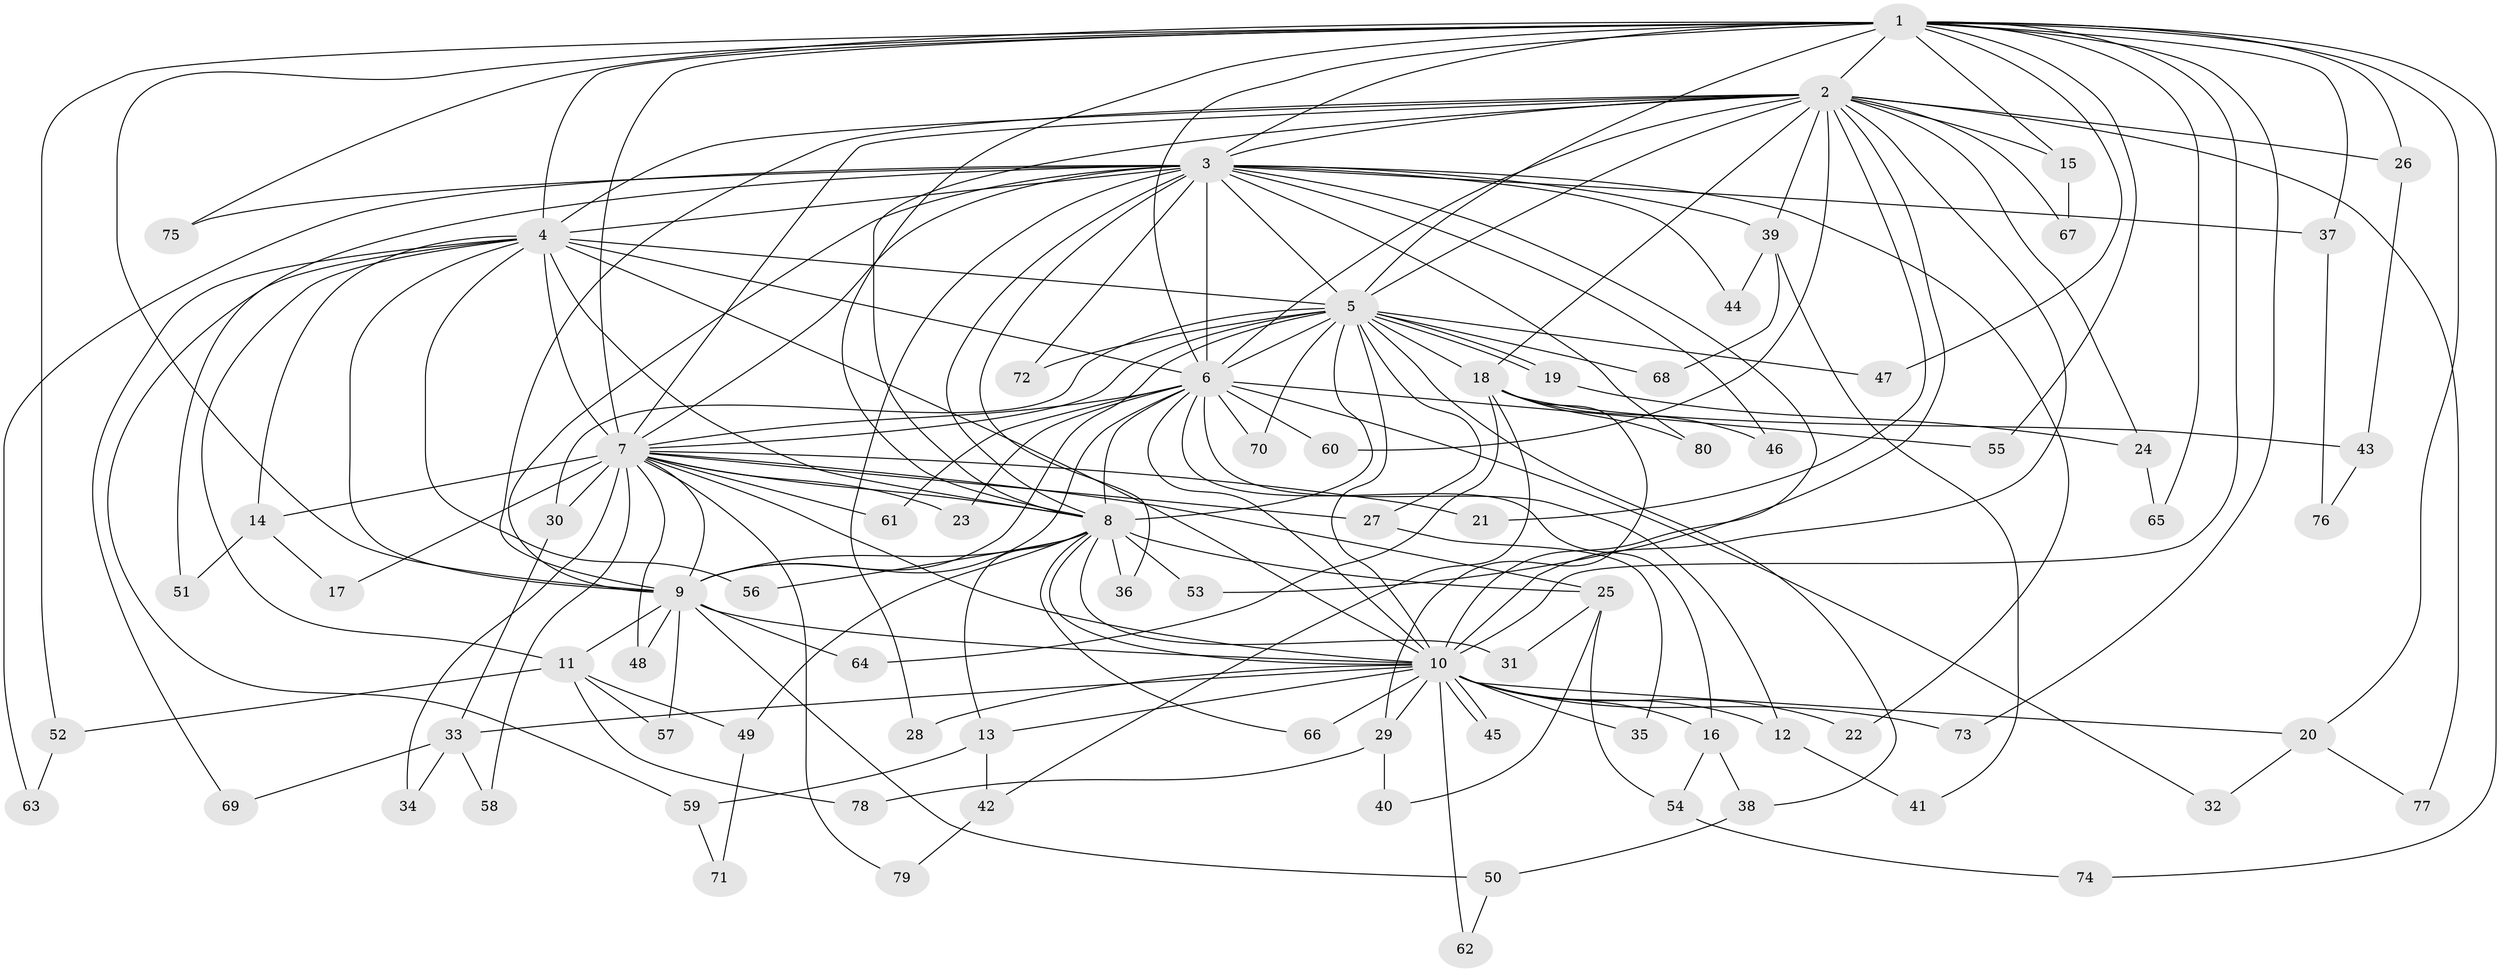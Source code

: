 // Generated by graph-tools (version 1.1) at 2025/25/03/09/25 03:25:50]
// undirected, 80 vertices, 185 edges
graph export_dot {
graph [start="1"]
  node [color=gray90,style=filled];
  1;
  2;
  3;
  4;
  5;
  6;
  7;
  8;
  9;
  10;
  11;
  12;
  13;
  14;
  15;
  16;
  17;
  18;
  19;
  20;
  21;
  22;
  23;
  24;
  25;
  26;
  27;
  28;
  29;
  30;
  31;
  32;
  33;
  34;
  35;
  36;
  37;
  38;
  39;
  40;
  41;
  42;
  43;
  44;
  45;
  46;
  47;
  48;
  49;
  50;
  51;
  52;
  53;
  54;
  55;
  56;
  57;
  58;
  59;
  60;
  61;
  62;
  63;
  64;
  65;
  66;
  67;
  68;
  69;
  70;
  71;
  72;
  73;
  74;
  75;
  76;
  77;
  78;
  79;
  80;
  1 -- 2;
  1 -- 3;
  1 -- 4;
  1 -- 5;
  1 -- 6;
  1 -- 7;
  1 -- 8;
  1 -- 9;
  1 -- 10;
  1 -- 15;
  1 -- 20;
  1 -- 26;
  1 -- 37;
  1 -- 47;
  1 -- 52;
  1 -- 55;
  1 -- 65;
  1 -- 73;
  1 -- 74;
  1 -- 75;
  2 -- 3;
  2 -- 4;
  2 -- 5;
  2 -- 6;
  2 -- 7;
  2 -- 8;
  2 -- 9;
  2 -- 10;
  2 -- 15;
  2 -- 18;
  2 -- 21;
  2 -- 24;
  2 -- 26;
  2 -- 39;
  2 -- 53;
  2 -- 60;
  2 -- 67;
  2 -- 77;
  3 -- 4;
  3 -- 5;
  3 -- 6;
  3 -- 7;
  3 -- 8;
  3 -- 9;
  3 -- 10;
  3 -- 22;
  3 -- 28;
  3 -- 36;
  3 -- 37;
  3 -- 39;
  3 -- 44;
  3 -- 46;
  3 -- 51;
  3 -- 63;
  3 -- 72;
  3 -- 75;
  3 -- 80;
  4 -- 5;
  4 -- 6;
  4 -- 7;
  4 -- 8;
  4 -- 9;
  4 -- 10;
  4 -- 11;
  4 -- 14;
  4 -- 56;
  4 -- 59;
  4 -- 69;
  5 -- 6;
  5 -- 7;
  5 -- 8;
  5 -- 9;
  5 -- 10;
  5 -- 18;
  5 -- 19;
  5 -- 19;
  5 -- 27;
  5 -- 30;
  5 -- 38;
  5 -- 47;
  5 -- 68;
  5 -- 70;
  5 -- 72;
  6 -- 7;
  6 -- 8;
  6 -- 9;
  6 -- 10;
  6 -- 12;
  6 -- 16;
  6 -- 23;
  6 -- 32;
  6 -- 55;
  6 -- 60;
  6 -- 61;
  6 -- 70;
  7 -- 8;
  7 -- 9;
  7 -- 10;
  7 -- 14;
  7 -- 17;
  7 -- 21;
  7 -- 23;
  7 -- 25;
  7 -- 27;
  7 -- 30;
  7 -- 34;
  7 -- 48;
  7 -- 58;
  7 -- 61;
  7 -- 79;
  8 -- 9;
  8 -- 10;
  8 -- 13;
  8 -- 25;
  8 -- 31;
  8 -- 36;
  8 -- 49;
  8 -- 53;
  8 -- 56;
  8 -- 66;
  9 -- 10;
  9 -- 11;
  9 -- 48;
  9 -- 50;
  9 -- 57;
  9 -- 64;
  10 -- 12;
  10 -- 13;
  10 -- 16;
  10 -- 20;
  10 -- 22;
  10 -- 28;
  10 -- 29;
  10 -- 33;
  10 -- 35;
  10 -- 45;
  10 -- 45;
  10 -- 62;
  10 -- 66;
  10 -- 73;
  11 -- 49;
  11 -- 52;
  11 -- 57;
  11 -- 78;
  12 -- 41;
  13 -- 42;
  13 -- 59;
  14 -- 17;
  14 -- 51;
  15 -- 67;
  16 -- 38;
  16 -- 54;
  18 -- 29;
  18 -- 42;
  18 -- 43;
  18 -- 46;
  18 -- 64;
  18 -- 80;
  19 -- 24;
  20 -- 32;
  20 -- 77;
  24 -- 65;
  25 -- 31;
  25 -- 40;
  25 -- 54;
  26 -- 43;
  27 -- 35;
  29 -- 40;
  29 -- 78;
  30 -- 33;
  33 -- 34;
  33 -- 58;
  33 -- 69;
  37 -- 76;
  38 -- 50;
  39 -- 41;
  39 -- 44;
  39 -- 68;
  42 -- 79;
  43 -- 76;
  49 -- 71;
  50 -- 62;
  52 -- 63;
  54 -- 74;
  59 -- 71;
}
